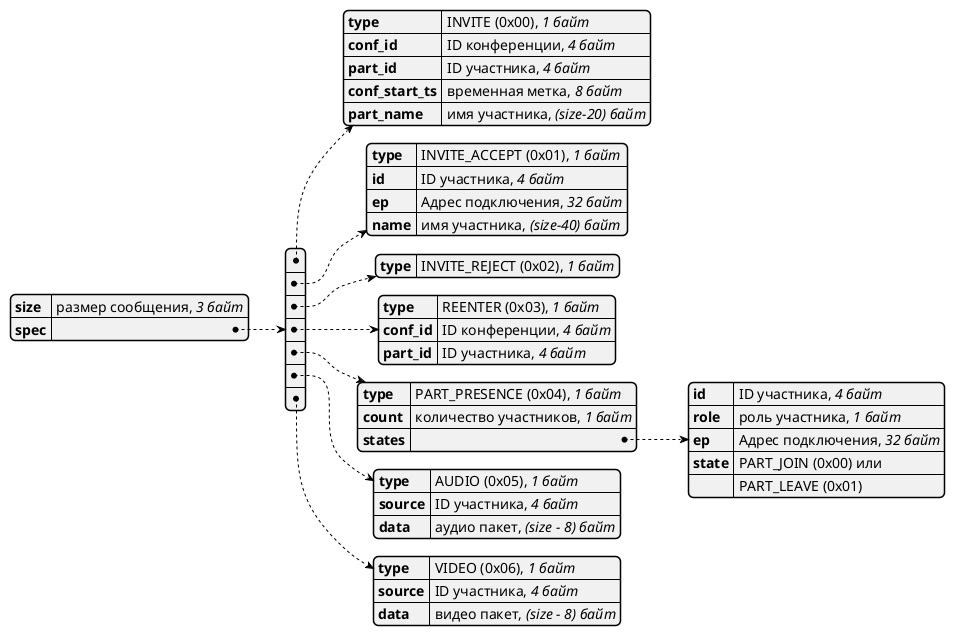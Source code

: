 @startjson
{
  "size": "размер сообщения, <i>3 байт</i>",
  "spec": [
    {
      "type": "INVITE (0x00), <i>1 байт</i>",
      "conf_id": "ID конференции, <i>4 байт</i>",
	    "part_id": "ID участника, <i>4 байт</i>",
	    "conf_start_ts": "временная метка, <i>8 байт</i>",
    	"part_name": "имя участника, <i>(size-20) байт</i>"
    },
    {
      "type": "INVITE_ACCEPT (0x01), <i>1 байт</i>",
      "id": "ID участника, <i>4 байт</i>",
	    "ep": "Адрес подключения, <i>32 байт</i>",
  	  "name": "имя участника, <i>(size-40) байт</i>"
    },
    {
      "type": "INVITE_REJECT (0x02), <i>1 байт</i>"
    },
    {
      "type": "REENTER (0x03), <i>1 байт</i>",
      "conf_id": "ID конференции, <i>4 байт</i>",
	    "part_id": "ID участника, <i>4 байт</i>"
    },
    {
      "type": "PART_PRESENCE (0х04), <i>1 байт</i>",
      "count": "количество участников, <i>1 байт</i>",
      "states": {
        "id": "ID участника, <i>4 байт</i>",
        "role": "роль участника, <i>1 байт</i>",
        "ep": "Адрес подключения, <i>32 байт</i>",
        "state": "PART_JOIN (0x00) или",
        "": "PART_LEAVE (0x01)"
      }
    },
    {
      "type": "AUDIO (0x05), <i>1 байт</i>",
	    "source": "ID участника, <i>4 байт</i>",
	    "data": "аудио пакет, <i>(size - 8) байт</i>"
    },
    {
      "type": "VIDEO (0x06), <i>1 байт</i>",
	    "source": "ID участника, <i>4 байт</i>",
	    "data": "видео пакет, <i>(size - 8) байт</i>"
    }
  ]
}
@endjson
